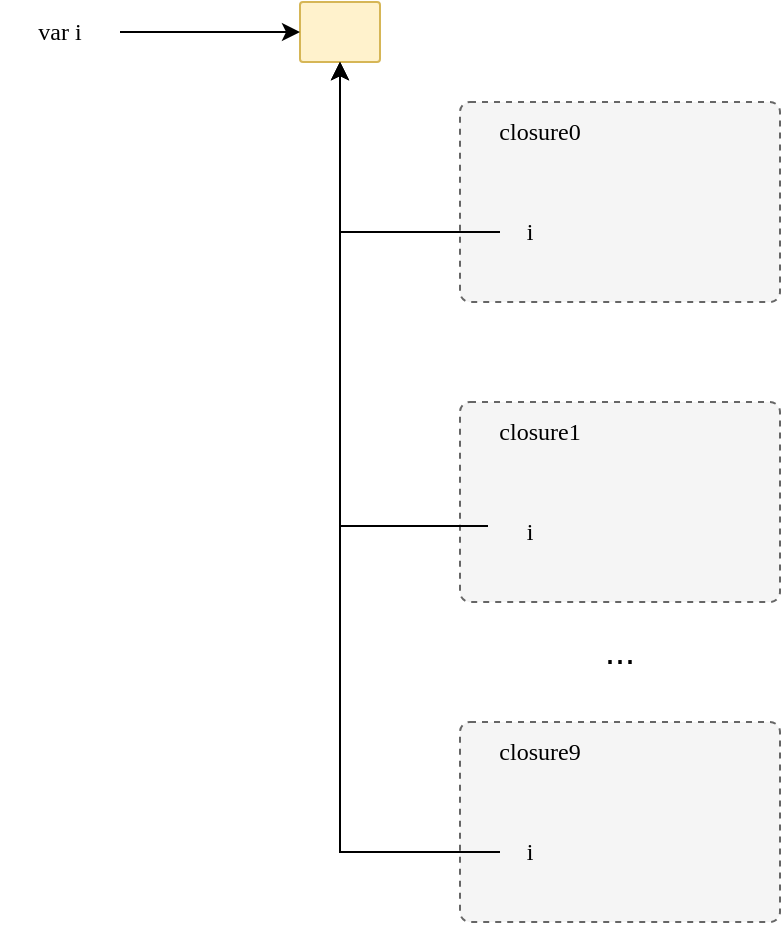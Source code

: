<mxfile version="21.2.8" type="device">
  <diagram name="Page-1" id="SS-cA6jWi7KCO59xbV5o">
    <mxGraphModel dx="1114" dy="894" grid="1" gridSize="10" guides="1" tooltips="1" connect="1" arrows="1" fold="1" page="1" pageScale="1" pageWidth="850" pageHeight="1100" math="0" shadow="0">
      <root>
        <mxCell id="0" />
        <mxCell id="1" parent="0" />
        <mxCell id="iJ6I81X2uFAIu_RXYd5V-1" value="" style="rounded=1;whiteSpace=wrap;html=1;arcSize=5;fontFamily=SF Mono;fillColor=#fff2cc;strokeColor=#d6b656;" vertex="1" parent="1">
          <mxGeometry x="320" y="190" width="40" height="30" as="geometry" />
        </mxCell>
        <mxCell id="iJ6I81X2uFAIu_RXYd5V-2" value="var i" style="text;html=1;strokeColor=none;fillColor=none;align=center;verticalAlign=middle;whiteSpace=wrap;rounded=0;fontFamily=SF Mono;" vertex="1" parent="1">
          <mxGeometry x="170" y="190" width="60" height="30" as="geometry" />
        </mxCell>
        <mxCell id="iJ6I81X2uFAIu_RXYd5V-3" value="" style="endArrow=classic;html=1;rounded=0;exitX=1;exitY=0.5;exitDx=0;exitDy=0;entryX=0;entryY=0.5;entryDx=0;entryDy=0;" edge="1" parent="1" source="iJ6I81X2uFAIu_RXYd5V-2" target="iJ6I81X2uFAIu_RXYd5V-1">
          <mxGeometry width="50" height="50" relative="1" as="geometry">
            <mxPoint x="400" y="480" as="sourcePoint" />
            <mxPoint x="450" y="430" as="targetPoint" />
          </mxGeometry>
        </mxCell>
        <mxCell id="iJ6I81X2uFAIu_RXYd5V-4" value="" style="rounded=1;whiteSpace=wrap;html=1;arcSize=5;fontFamily=SF Mono;dashed=1;fillColor=#f5f5f5;fontColor=#333333;strokeColor=#666666;" vertex="1" parent="1">
          <mxGeometry x="400" y="240" width="160" height="100" as="geometry" />
        </mxCell>
        <mxCell id="iJ6I81X2uFAIu_RXYd5V-5" value="closure0" style="text;html=1;strokeColor=none;fillColor=none;align=center;verticalAlign=middle;whiteSpace=wrap;rounded=0;fontFamily=SF Mono;" vertex="1" parent="1">
          <mxGeometry x="400" y="240" width="80" height="30" as="geometry" />
        </mxCell>
        <mxCell id="iJ6I81X2uFAIu_RXYd5V-6" value="i" style="text;html=1;strokeColor=none;fillColor=none;align=center;verticalAlign=middle;whiteSpace=wrap;rounded=0;fontFamily=SF Mono;" vertex="1" parent="1">
          <mxGeometry x="420" y="290" width="30" height="30" as="geometry" />
        </mxCell>
        <mxCell id="iJ6I81X2uFAIu_RXYd5V-7" value="" style="endArrow=classic;html=1;rounded=0;exitX=0;exitY=0.5;exitDx=0;exitDy=0;entryX=0.5;entryY=1;entryDx=0;entryDy=0;" edge="1" parent="1" source="iJ6I81X2uFAIu_RXYd5V-6" target="iJ6I81X2uFAIu_RXYd5V-1">
          <mxGeometry width="50" height="50" relative="1" as="geometry">
            <mxPoint x="400" y="470" as="sourcePoint" />
            <mxPoint x="450" y="420" as="targetPoint" />
            <Array as="points">
              <mxPoint x="340" y="305" />
            </Array>
          </mxGeometry>
        </mxCell>
        <mxCell id="iJ6I81X2uFAIu_RXYd5V-8" value="" style="rounded=1;whiteSpace=wrap;html=1;arcSize=5;fontFamily=SF Mono;dashed=1;fillColor=#f5f5f5;fontColor=#333333;strokeColor=#666666;" vertex="1" parent="1">
          <mxGeometry x="400" y="390" width="160" height="100" as="geometry" />
        </mxCell>
        <mxCell id="iJ6I81X2uFAIu_RXYd5V-9" value="closure1" style="text;html=1;strokeColor=none;fillColor=none;align=center;verticalAlign=middle;whiteSpace=wrap;rounded=0;fontFamily=SF Mono;" vertex="1" parent="1">
          <mxGeometry x="400" y="390" width="80" height="30" as="geometry" />
        </mxCell>
        <mxCell id="iJ6I81X2uFAIu_RXYd5V-10" value="i" style="text;html=1;strokeColor=none;fillColor=none;align=center;verticalAlign=middle;whiteSpace=wrap;rounded=0;fontFamily=SF Mono;" vertex="1" parent="1">
          <mxGeometry x="420" y="440" width="30" height="30" as="geometry" />
        </mxCell>
        <mxCell id="iJ6I81X2uFAIu_RXYd5V-11" value="" style="endArrow=classic;html=1;rounded=0;exitX=-0.2;exitY=0.4;exitDx=0;exitDy=0;entryX=0.5;entryY=1;entryDx=0;entryDy=0;exitPerimeter=0;" edge="1" parent="1" source="iJ6I81X2uFAIu_RXYd5V-10" target="iJ6I81X2uFAIu_RXYd5V-1">
          <mxGeometry width="50" height="50" relative="1" as="geometry">
            <mxPoint x="430" y="315" as="sourcePoint" />
            <mxPoint x="340" y="230" as="targetPoint" />
            <Array as="points">
              <mxPoint x="340" y="452" />
            </Array>
          </mxGeometry>
        </mxCell>
        <mxCell id="iJ6I81X2uFAIu_RXYd5V-12" value="..." style="text;html=1;strokeColor=none;fillColor=none;align=center;verticalAlign=middle;whiteSpace=wrap;rounded=0;fontSize=18;" vertex="1" parent="1">
          <mxGeometry x="450" y="500" width="60" height="30" as="geometry" />
        </mxCell>
        <mxCell id="iJ6I81X2uFAIu_RXYd5V-14" value="" style="rounded=1;whiteSpace=wrap;html=1;arcSize=5;fontFamily=SF Mono;dashed=1;fillColor=#f5f5f5;fontColor=#333333;strokeColor=#666666;" vertex="1" parent="1">
          <mxGeometry x="400" y="550" width="160" height="100" as="geometry" />
        </mxCell>
        <mxCell id="iJ6I81X2uFAIu_RXYd5V-15" value="closure9" style="text;html=1;strokeColor=none;fillColor=none;align=center;verticalAlign=middle;whiteSpace=wrap;rounded=0;fontFamily=SF Mono;" vertex="1" parent="1">
          <mxGeometry x="400" y="550" width="80" height="30" as="geometry" />
        </mxCell>
        <mxCell id="iJ6I81X2uFAIu_RXYd5V-16" value="i" style="text;html=1;strokeColor=none;fillColor=none;align=center;verticalAlign=middle;whiteSpace=wrap;rounded=0;fontFamily=SF Mono;" vertex="1" parent="1">
          <mxGeometry x="420" y="600" width="30" height="30" as="geometry" />
        </mxCell>
        <mxCell id="iJ6I81X2uFAIu_RXYd5V-18" value="" style="endArrow=classic;html=1;rounded=0;exitX=0;exitY=0.5;exitDx=0;exitDy=0;entryX=0.5;entryY=1;entryDx=0;entryDy=0;" edge="1" parent="1" source="iJ6I81X2uFAIu_RXYd5V-16" target="iJ6I81X2uFAIu_RXYd5V-1">
          <mxGeometry width="50" height="50" relative="1" as="geometry">
            <mxPoint x="424" y="462" as="sourcePoint" />
            <mxPoint x="350" y="230" as="targetPoint" />
            <Array as="points">
              <mxPoint x="340" y="615" />
            </Array>
          </mxGeometry>
        </mxCell>
      </root>
    </mxGraphModel>
  </diagram>
</mxfile>
